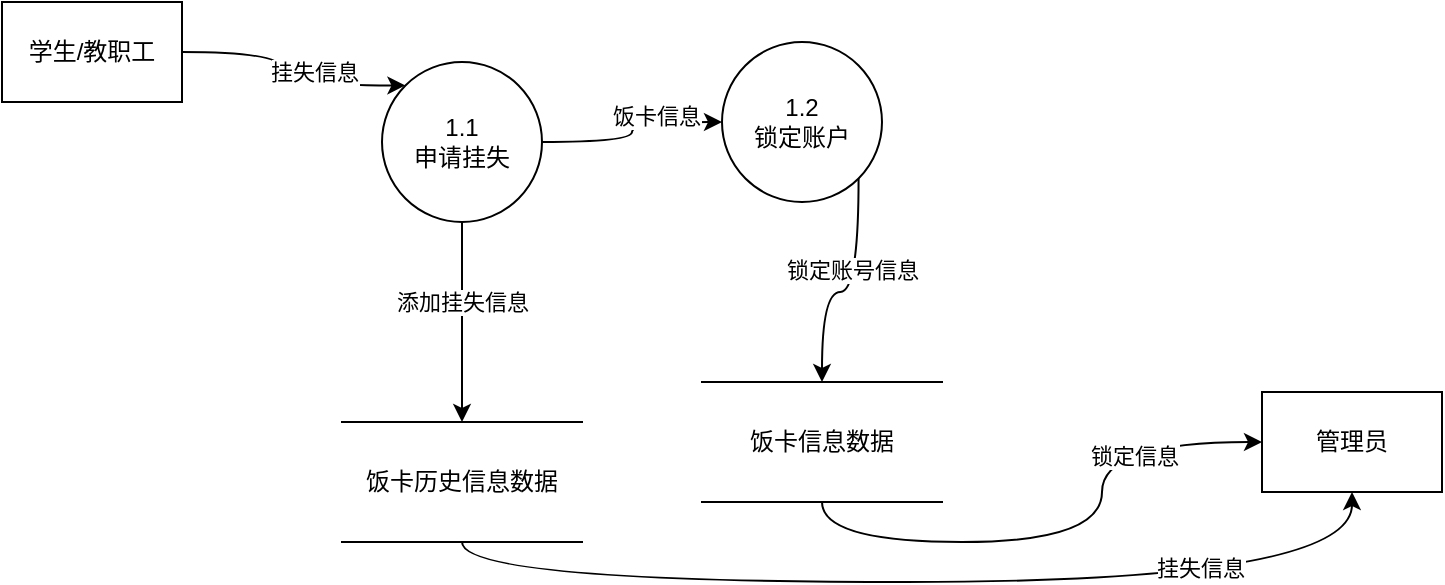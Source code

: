 <mxfile version="20.4.0" type="github">
  <diagram id="E7cpf55BVubM4NpJYbA3" name="第 1 页">
    <mxGraphModel dx="1020" dy="869" grid="1" gridSize="10" guides="1" tooltips="1" connect="1" arrows="1" fold="1" page="1" pageScale="1" pageWidth="827" pageHeight="1169" math="0" shadow="0">
      <root>
        <mxCell id="0" />
        <mxCell id="1" parent="0" />
        <mxCell id="7IFiCfjqwei8qDIe7Sz--22" style="edgeStyle=orthogonalEdgeStyle;curved=1;rounded=0;orthogonalLoop=1;jettySize=auto;html=1;exitX=1;exitY=0.5;exitDx=0;exitDy=0;entryX=0;entryY=0;entryDx=0;entryDy=0;" edge="1" parent="1" source="7IFiCfjqwei8qDIe7Sz--3" target="7IFiCfjqwei8qDIe7Sz--20">
          <mxGeometry relative="1" as="geometry" />
        </mxCell>
        <mxCell id="7IFiCfjqwei8qDIe7Sz--23" value="挂失信息" style="edgeLabel;html=1;align=center;verticalAlign=middle;resizable=0;points=[];" vertex="1" connectable="0" parent="7IFiCfjqwei8qDIe7Sz--22">
          <mxGeometry x="0.288" y="7" relative="1" as="geometry">
            <mxPoint as="offset" />
          </mxGeometry>
        </mxCell>
        <mxCell id="7IFiCfjqwei8qDIe7Sz--3" value="学生/教职工" style="rounded=0;whiteSpace=wrap;html=1;" vertex="1" parent="1">
          <mxGeometry x="40" y="140" width="90" height="50" as="geometry" />
        </mxCell>
        <mxCell id="7IFiCfjqwei8qDIe7Sz--34" style="edgeStyle=orthogonalEdgeStyle;curved=1;rounded=0;orthogonalLoop=1;jettySize=auto;html=1;exitX=0.5;exitY=1;exitDx=0;exitDy=0;entryX=0;entryY=0.5;entryDx=0;entryDy=0;" edge="1" parent="1" source="7IFiCfjqwei8qDIe7Sz--4" target="7IFiCfjqwei8qDIe7Sz--33">
          <mxGeometry relative="1" as="geometry" />
        </mxCell>
        <mxCell id="7IFiCfjqwei8qDIe7Sz--36" value="锁定信息" style="edgeLabel;html=1;align=center;verticalAlign=middle;resizable=0;points=[];" vertex="1" connectable="0" parent="7IFiCfjqwei8qDIe7Sz--34">
          <mxGeometry x="0.559" y="-7" relative="1" as="geometry">
            <mxPoint as="offset" />
          </mxGeometry>
        </mxCell>
        <mxCell id="7IFiCfjqwei8qDIe7Sz--4" value="饭卡信息数据" style="shape=partialRectangle;whiteSpace=wrap;html=1;left=0;right=0;fillColor=none;" vertex="1" parent="1">
          <mxGeometry x="390" y="330" width="120" height="60" as="geometry" />
        </mxCell>
        <mxCell id="7IFiCfjqwei8qDIe7Sz--35" style="edgeStyle=orthogonalEdgeStyle;curved=1;rounded=0;orthogonalLoop=1;jettySize=auto;html=1;exitX=0.5;exitY=1;exitDx=0;exitDy=0;entryX=0.5;entryY=1;entryDx=0;entryDy=0;" edge="1" parent="1" source="7IFiCfjqwei8qDIe7Sz--7" target="7IFiCfjqwei8qDIe7Sz--33">
          <mxGeometry relative="1" as="geometry" />
        </mxCell>
        <mxCell id="7IFiCfjqwei8qDIe7Sz--37" value="挂失信息" style="edgeLabel;html=1;align=center;verticalAlign=middle;resizable=0;points=[];" vertex="1" connectable="0" parent="7IFiCfjqwei8qDIe7Sz--35">
          <mxGeometry x="0.525" y="7" relative="1" as="geometry">
            <mxPoint as="offset" />
          </mxGeometry>
        </mxCell>
        <mxCell id="7IFiCfjqwei8qDIe7Sz--7" value="饭卡历史信息数据" style="shape=partialRectangle;whiteSpace=wrap;html=1;left=0;right=0;fillColor=none;" vertex="1" parent="1">
          <mxGeometry x="210" y="350" width="120" height="60" as="geometry" />
        </mxCell>
        <mxCell id="7IFiCfjqwei8qDIe7Sz--24" style="edgeStyle=orthogonalEdgeStyle;curved=1;rounded=0;orthogonalLoop=1;jettySize=auto;html=1;exitX=0.5;exitY=1;exitDx=0;exitDy=0;entryX=0.5;entryY=0;entryDx=0;entryDy=0;" edge="1" parent="1" source="7IFiCfjqwei8qDIe7Sz--20" target="7IFiCfjqwei8qDIe7Sz--7">
          <mxGeometry relative="1" as="geometry" />
        </mxCell>
        <mxCell id="7IFiCfjqwei8qDIe7Sz--25" value="添加挂失信息" style="edgeLabel;html=1;align=center;verticalAlign=middle;resizable=0;points=[];" vertex="1" connectable="0" parent="7IFiCfjqwei8qDIe7Sz--24">
          <mxGeometry x="-0.2" relative="1" as="geometry">
            <mxPoint as="offset" />
          </mxGeometry>
        </mxCell>
        <mxCell id="7IFiCfjqwei8qDIe7Sz--29" style="edgeStyle=orthogonalEdgeStyle;curved=1;rounded=0;orthogonalLoop=1;jettySize=auto;html=1;exitX=1;exitY=0.5;exitDx=0;exitDy=0;entryX=0;entryY=0.5;entryDx=0;entryDy=0;" edge="1" parent="1" source="7IFiCfjqwei8qDIe7Sz--20" target="7IFiCfjqwei8qDIe7Sz--28">
          <mxGeometry relative="1" as="geometry" />
        </mxCell>
        <mxCell id="7IFiCfjqwei8qDIe7Sz--30" value="饭卡信息" style="edgeLabel;html=1;align=center;verticalAlign=middle;resizable=0;points=[];" vertex="1" connectable="0" parent="7IFiCfjqwei8qDIe7Sz--29">
          <mxGeometry x="0.34" y="3" relative="1" as="geometry">
            <mxPoint as="offset" />
          </mxGeometry>
        </mxCell>
        <mxCell id="7IFiCfjqwei8qDIe7Sz--20" value="1.1&lt;br&gt;申请挂失" style="ellipse;whiteSpace=wrap;html=1;aspect=fixed;" vertex="1" parent="1">
          <mxGeometry x="230" y="170" width="80" height="80" as="geometry" />
        </mxCell>
        <mxCell id="7IFiCfjqwei8qDIe7Sz--31" style="edgeStyle=orthogonalEdgeStyle;curved=1;rounded=0;orthogonalLoop=1;jettySize=auto;html=1;exitX=1;exitY=1;exitDx=0;exitDy=0;entryX=0.5;entryY=0;entryDx=0;entryDy=0;" edge="1" parent="1" source="7IFiCfjqwei8qDIe7Sz--28" target="7IFiCfjqwei8qDIe7Sz--4">
          <mxGeometry relative="1" as="geometry" />
        </mxCell>
        <mxCell id="7IFiCfjqwei8qDIe7Sz--32" value="锁定账号信息" style="edgeLabel;html=1;align=center;verticalAlign=middle;resizable=0;points=[];" vertex="1" connectable="0" parent="7IFiCfjqwei8qDIe7Sz--31">
          <mxGeometry x="0.0" y="-11" relative="1" as="geometry">
            <mxPoint as="offset" />
          </mxGeometry>
        </mxCell>
        <mxCell id="7IFiCfjqwei8qDIe7Sz--28" value="1.2&lt;br&gt;锁定账户" style="ellipse;whiteSpace=wrap;html=1;aspect=fixed;" vertex="1" parent="1">
          <mxGeometry x="400" y="160" width="80" height="80" as="geometry" />
        </mxCell>
        <mxCell id="7IFiCfjqwei8qDIe7Sz--33" value="管理员" style="rounded=0;whiteSpace=wrap;html=1;" vertex="1" parent="1">
          <mxGeometry x="670" y="335" width="90" height="50" as="geometry" />
        </mxCell>
      </root>
    </mxGraphModel>
  </diagram>
</mxfile>
